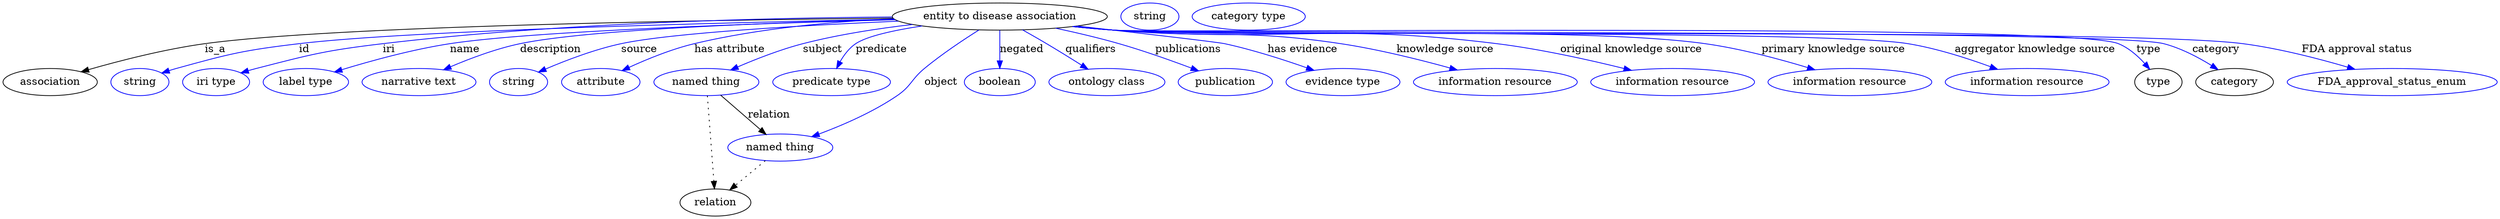 digraph {
	graph [bb="0,0,3303.5,283"];
	node [label="\N"];
	"entity to disease association"	[height=0.5,
		label="entity to disease association",
		pos="1320.4,265",
		width=3.9538];
	association	[height=0.5,
		pos="62.394,178",
		width=1.7332];
	"entity to disease association" -> association	[label=is_a,
		lp="281.39,221.5",
		pos="e,103.53,191.69 1178.9,262.91 933.59,260.41 439.1,252.54 267.39,229 214.08,221.69 154.46,206.31 113.32,194.52"];
	id	[color=blue,
		height=0.5,
		label=string,
		pos="181.39,178",
		width=1.0652];
	"entity to disease association" -> id	[color=blue,
		label=id,
		lp="399.39,221.5",
		pos="e,210.38,190 1180.5,261.5 959.73,257.09 540.58,246.68 392.39,229 319,220.25 300.63,215.72 229.39,196 226.28,195.14 223.09,194.18 \
219.89,193.16",
		style=solid];
	iri	[color=blue,
		height=0.5,
		label="iri type",
		pos="282.39,178",
		width=1.2277];
	"entity to disease association" -> iri	[color=blue,
		label=iri,
		lp="511.39,221.5",
		pos="e,315.3,190.21 1177.8,264.4 1014.4,263.36 738.65,256.98 503.39,229 427.83,220.01 409.08,214.99 335.39,196 332.02,195.13 328.54,194.17 \
325.05,193.16",
		style=solid];
	name	[color=blue,
		height=0.5,
		label="label type",
		pos="401.39,178",
		width=1.5707];
	"entity to disease association" -> name	[color=blue,
		label=name,
		lp="612.39,221.5",
		pos="e,439.32,191.43 1181.9,260.77 1003.1,256.01 702.07,245.8 592.39,229 542.79,221.4 487.45,206.14 449.16,194.46",
		style=solid];
	description	[color=blue,
		height=0.5,
		label="narrative text",
		pos="551.39,178",
		width=2.0943];
	"entity to disease association" -> description	[color=blue,
		label=description,
		lp="724.89,221.5",
		pos="e,583.63,194.3 1180.9,261.27 1023,257.3 775.7,248.2 684.39,229 652.82,222.36 618.79,209.45 593.06,198.42",
		style=solid];
	source	[color=blue,
		height=0.5,
		label=string,
		pos="683.39,178",
		width=1.0652];
	"entity to disease association" -> source	[color=blue,
		label=source,
		lp="842.39,221.5",
		pos="e,709.62,191.27 1186.3,258.95 1061.8,253.49 885.97,243.56 818.39,229 783.58,221.5 745.69,206.86 718.94,195.35",
		style=solid];
	"has attribute"	[color=blue,
		height=0.5,
		label=attribute,
		pos="791.39,178",
		width=1.4443];
	"entity to disease association" -> "has attribute"	[color=blue,
		label="has attribute",
		lp="962.39,221.5",
		pos="e,819.66,193.22 1179.6,262.07 1100.9,258.45 1001.7,249.64 915.39,229 885.3,221.8 852.92,208.54 828.8,197.49",
		style=solid];
	subject	[color=blue,
		height=0.5,
		label="named thing",
		pos="931.39,178",
		width=1.9318];
	"entity to disease association" -> subject	[color=blue,
		label=subject,
		lp="1085.4,221.5",
		pos="e,963.57,194.05 1204.6,254.48 1158.9,249.17 1106.2,241.09 1059.4,229 1029.7,221.33 997.6,208.77 972.96,198.16",
		style=solid];
	predicate	[color=blue,
		height=0.5,
		label="predicate type",
		pos="1097.4,178",
		width=2.1665];
	"entity to disease association" -> predicate	[color=blue,
		label=predicate,
		lp="1163.4,221.5",
		pos="e,1104,196.02 1217.3,252.53 1180.5,246.89 1144.4,239.1 1129.4,229 1120.6,223.12 1113.8,213.94 1108.7,205.04",
		style=solid];
	object	[color=blue,
		height=0.5,
		label="named thing",
		pos="1029.4,91",
		width=1.9318];
	"entity to disease association" -> object	[color=blue,
		label=object,
		lp="1242.4,178",
		pos="e,1071,105.47 1292.7,247.14 1272,234.12 1243.5,215.14 1220.4,196 1203,181.57 1203.1,172.77 1184.4,160 1152.3,138.07 1112,120.64 \
1080.5,108.92",
		style=solid];
	negated	[color=blue,
		height=0.5,
		label=boolean,
		pos="1320.4,178",
		width=1.2999];
	"entity to disease association" -> negated	[color=blue,
		label=negated,
		lp="1349.4,221.5",
		pos="e,1320.4,196.18 1320.4,246.8 1320.4,235.16 1320.4,219.55 1320.4,206.24",
		style=solid];
	qualifiers	[color=blue,
		height=0.5,
		label="ontology class",
		pos="1461.4,178",
		width=2.1304];
	"entity to disease association" -> qualifiers	[color=blue,
		label=qualifiers,
		lp="1440.9,221.5",
		pos="e,1436.7,195.09 1350.5,247.39 1360.7,241.67 1372.1,235.16 1382.4,229 1397.5,219.98 1413.9,209.64 1427.9,200.72",
		style=solid];
	publications	[color=blue,
		height=0.5,
		label=publication,
		pos="1618.4,178",
		width=1.7332];
	"entity to disease association" -> publications	[color=blue,
		label=publications,
		lp="1569.4,221.5",
		pos="e,1583.1,192.98 1394.4,249.6 1421.1,243.89 1451.3,236.82 1478.4,229 1510.6,219.71 1546.3,206.96 1573.5,196.66",
		style=solid];
	"has evidence"	[color=blue,
		height=0.5,
		label="evidence type",
		pos="1774.4,178",
		width=2.0943];
	"entity to disease association" -> "has evidence"	[color=blue,
		label="has evidence",
		lp="1720.9,221.5",
		pos="e,1735.9,193.53 1422.4,252.44 1504.5,243.07 1607.7,231.09 1617.4,229 1654.6,220.96 1695.6,207.76 1726.3,196.95",
		style=solid];
	"knowledge source"	[color=blue,
		height=0.5,
		label="information resource",
		pos="1976.4,178",
		width=3.015];
	"entity to disease association" -> "knowledge source"	[color=blue,
		label="knowledge source",
		lp="1909.9,221.5",
		pos="e,1925.9,193.99 1420.1,252.11 1437.5,250.25 1455.5,248.46 1472.4,247 1605,235.6 1639.8,248.85 1771.4,229 1820.8,221.56 1875.6,207.87 \
1916.2,196.7",
		style=solid];
	"original knowledge source"	[color=blue,
		height=0.5,
		label="information resource",
		pos="2211.4,178",
		width=3.015];
	"entity to disease association" -> "original knowledge source"	[color=blue,
		label="original knowledge source",
		lp="2156.4,221.5",
		pos="e,2156.8,193.57 1418.4,251.93 1436.3,250.04 1454.9,248.29 1472.4,247 1696.8,230.48 1755.1,256.71 1978.4,229 2036,221.86 2100.4,207.54 \
2146.8,196.05",
		style=solid];
	"primary knowledge source"	[color=blue,
		height=0.5,
		label="information resource",
		pos="2446.4,178",
		width=3.015];
	"entity to disease association" -> "primary knowledge source"	[color=blue,
		label="primary knowledge source",
		lp="2424.4,221.5",
		pos="e,2400.1,194.3 1417.6,251.84 1435.8,249.93 1454.6,248.19 1472.4,247 1645.8,235.33 2082.2,253.06 2254.4,229 2300.9,222.5 2352.3,208.74 \
2390.2,197.3",
		style=solid];
	"aggregator knowledge source"	[color=blue,
		height=0.5,
		label="information resource",
		pos="2681.4,178",
		width=3.015];
	"entity to disease association" -> "aggregator knowledge source"	[color=blue,
		label="aggregator knowledge source",
		lp="2691.9,221.5",
		pos="e,2642.2,194.89 1417.2,251.79 1435.5,249.88 1454.5,248.15 1472.4,247 1588.9,239.5 2408.1,247.82 2523.4,229 2560.9,222.87 2601.8,\
209.74 2632.6,198.47",
		style=solid];
	type	[height=0.5,
		pos="2855.4,178",
		width=0.86659];
	"entity to disease association" -> type	[color=blue,
		label=type,
		lp="2842.4,221.5",
		pos="e,2843.9,194.92 1417.2,251.74 1435.5,249.83 1454.5,248.12 1472.4,247 1546.1,242.39 2733.9,256.75 2802.4,229 2815.9,223.53 2828,212.86 \
2837.2,202.77",
		style=solid];
	category	[height=0.5,
		pos="2956.4,178",
		width=1.4263];
	"entity to disease association" -> category	[color=blue,
		label=category,
		lp="2931.9,221.5",
		pos="e,2934.5,194.56 1417.2,251.73 1435.5,249.82 1454.5,248.11 1472.4,247 1549.5,242.2 2787.6,248.17 2862.4,229 2885,223.22 2908.1,211.01 \
2925.8,200.1",
		style=solid];
	"FDA approval status"	[color=blue,
		height=0.5,
		label=FDA_approval_status_enum,
		pos="3164.4,178",
		width=3.8635];
	"entity to disease association" -> "FDA approval status"	[color=blue,
		label="FDA approval status",
		lp="3117.9,221.5",
		pos="e,3115.2,194.93 1417.2,251.72 1435.5,249.81 1454.5,248.11 1472.4,247 1638.2,236.76 2802.7,250.58 2967.4,229 3014.4,222.83 3066.4,\
209.35 3105.2,197.93",
		style=solid];
	subject -> object	[label=relation,
		lp="1014.4,134.5",
		pos="e,1010.6,108.34 950.29,160.61 965.2,147.68 986.19,129.47 1002.8,115.07"];
	relation	[height=0.5,
		pos="943.39,18",
		width=1.2999];
	subject -> relation	[pos="e,942.09,36.188 932.7,159.79 934.78,132.48 938.84,78.994 941.31,46.38",
		style=dotted];
	object -> relation	[pos="e,962.35,34.647 1009.4,73.533 997.81,63.922 982.97,51.669 970.3,41.213",
		style=dotted];
	association_type	[color=blue,
		height=0.5,
		label=string,
		pos="1519.4,265",
		width=1.0652];
	association_category	[color=blue,
		height=0.5,
		label="category type",
		pos="1650.4,265",
		width=2.0762];
}
